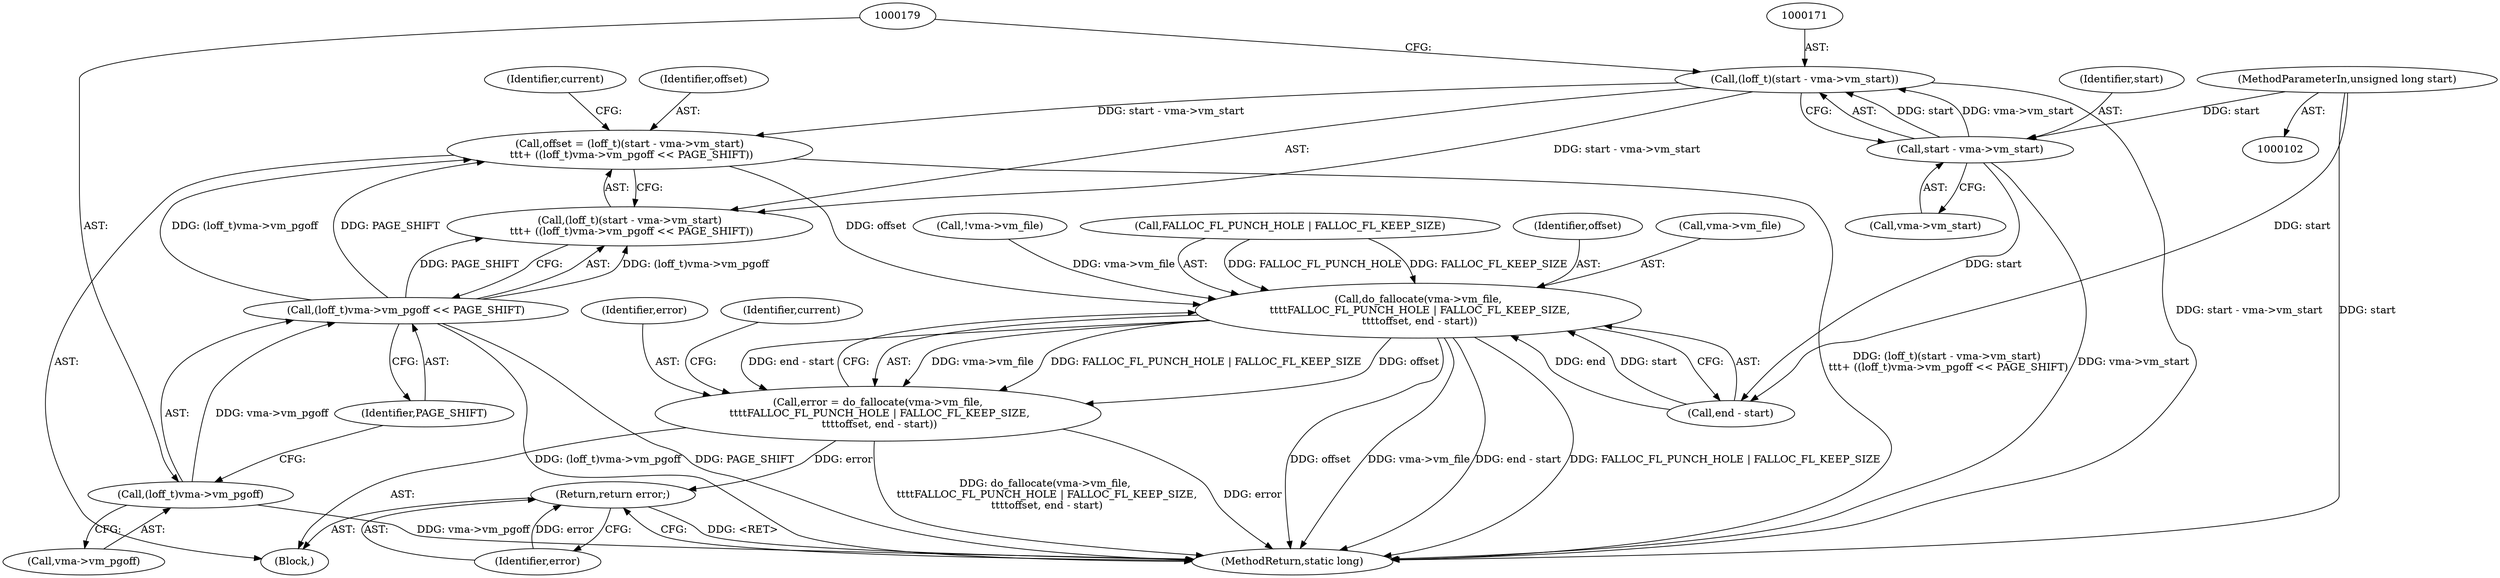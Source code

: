 digraph "1_linux_9ab4233dd08036fe34a89c7dc6f47a8bf2eb29eb@integer" {
"1000167" [label="(Call,offset = (loff_t)(start - vma->vm_start)\n \t\t\t+ ((loff_t)vma->vm_pgoff << PAGE_SHIFT))"];
"1000170" [label="(Call,(loff_t)(start - vma->vm_start))"];
"1000172" [label="(Call,start - vma->vm_start)"];
"1000105" [label="(MethodParameterIn,unsigned long start)"];
"1000177" [label="(Call,(loff_t)vma->vm_pgoff << PAGE_SHIFT)"];
"1000178" [label="(Call,(loff_t)vma->vm_pgoff)"];
"1000193" [label="(Call,do_fallocate(vma->vm_file,\n \t\t\t\tFALLOC_FL_PUNCH_HOLE | FALLOC_FL_KEEP_SIZE,\n \t\t\t\toffset, end - start))"];
"1000191" [label="(Call,error = do_fallocate(vma->vm_file,\n \t\t\t\tFALLOC_FL_PUNCH_HOLE | FALLOC_FL_KEEP_SIZE,\n \t\t\t\toffset, end - start))"];
"1000211" [label="(Return,return error;)"];
"1000177" [label="(Call,(loff_t)vma->vm_pgoff << PAGE_SHIFT)"];
"1000129" [label="(Call,!vma->vm_file)"];
"1000172" [label="(Call,start - vma->vm_start)"];
"1000167" [label="(Call,offset = (loff_t)(start - vma->vm_start)\n \t\t\t+ ((loff_t)vma->vm_pgoff << PAGE_SHIFT))"];
"1000170" [label="(Call,(loff_t)(start - vma->vm_start))"];
"1000192" [label="(Identifier,error)"];
"1000213" [label="(MethodReturn,static long)"];
"1000169" [label="(Call,(loff_t)(start - vma->vm_start)\n \t\t\t+ ((loff_t)vma->vm_pgoff << PAGE_SHIFT))"];
"1000174" [label="(Call,vma->vm_start)"];
"1000188" [label="(Identifier,current)"];
"1000183" [label="(Identifier,PAGE_SHIFT)"];
"1000212" [label="(Identifier,error)"];
"1000168" [label="(Identifier,offset)"];
"1000201" [label="(Call,end - start)"];
"1000197" [label="(Call,FALLOC_FL_PUNCH_HOLE | FALLOC_FL_KEEP_SIZE)"];
"1000173" [label="(Identifier,start)"];
"1000191" [label="(Call,error = do_fallocate(vma->vm_file,\n \t\t\t\tFALLOC_FL_PUNCH_HOLE | FALLOC_FL_KEEP_SIZE,\n \t\t\t\toffset, end - start))"];
"1000200" [label="(Identifier,offset)"];
"1000107" [label="(Block,)"];
"1000178" [label="(Call,(loff_t)vma->vm_pgoff)"];
"1000208" [label="(Identifier,current)"];
"1000180" [label="(Call,vma->vm_pgoff)"];
"1000194" [label="(Call,vma->vm_file)"];
"1000211" [label="(Return,return error;)"];
"1000105" [label="(MethodParameterIn,unsigned long start)"];
"1000193" [label="(Call,do_fallocate(vma->vm_file,\n \t\t\t\tFALLOC_FL_PUNCH_HOLE | FALLOC_FL_KEEP_SIZE,\n \t\t\t\toffset, end - start))"];
"1000167" -> "1000107"  [label="AST: "];
"1000167" -> "1000169"  [label="CFG: "];
"1000168" -> "1000167"  [label="AST: "];
"1000169" -> "1000167"  [label="AST: "];
"1000188" -> "1000167"  [label="CFG: "];
"1000167" -> "1000213"  [label="DDG: (loff_t)(start - vma->vm_start)\n \t\t\t+ ((loff_t)vma->vm_pgoff << PAGE_SHIFT)"];
"1000170" -> "1000167"  [label="DDG: start - vma->vm_start"];
"1000177" -> "1000167"  [label="DDG: (loff_t)vma->vm_pgoff"];
"1000177" -> "1000167"  [label="DDG: PAGE_SHIFT"];
"1000167" -> "1000193"  [label="DDG: offset"];
"1000170" -> "1000169"  [label="AST: "];
"1000170" -> "1000172"  [label="CFG: "];
"1000171" -> "1000170"  [label="AST: "];
"1000172" -> "1000170"  [label="AST: "];
"1000179" -> "1000170"  [label="CFG: "];
"1000170" -> "1000213"  [label="DDG: start - vma->vm_start"];
"1000170" -> "1000169"  [label="DDG: start - vma->vm_start"];
"1000172" -> "1000170"  [label="DDG: start"];
"1000172" -> "1000170"  [label="DDG: vma->vm_start"];
"1000172" -> "1000174"  [label="CFG: "];
"1000173" -> "1000172"  [label="AST: "];
"1000174" -> "1000172"  [label="AST: "];
"1000172" -> "1000213"  [label="DDG: vma->vm_start"];
"1000105" -> "1000172"  [label="DDG: start"];
"1000172" -> "1000201"  [label="DDG: start"];
"1000105" -> "1000102"  [label="AST: "];
"1000105" -> "1000213"  [label="DDG: start"];
"1000105" -> "1000201"  [label="DDG: start"];
"1000177" -> "1000169"  [label="AST: "];
"1000177" -> "1000183"  [label="CFG: "];
"1000178" -> "1000177"  [label="AST: "];
"1000183" -> "1000177"  [label="AST: "];
"1000169" -> "1000177"  [label="CFG: "];
"1000177" -> "1000213"  [label="DDG: (loff_t)vma->vm_pgoff"];
"1000177" -> "1000213"  [label="DDG: PAGE_SHIFT"];
"1000177" -> "1000169"  [label="DDG: (loff_t)vma->vm_pgoff"];
"1000177" -> "1000169"  [label="DDG: PAGE_SHIFT"];
"1000178" -> "1000177"  [label="DDG: vma->vm_pgoff"];
"1000178" -> "1000180"  [label="CFG: "];
"1000179" -> "1000178"  [label="AST: "];
"1000180" -> "1000178"  [label="AST: "];
"1000183" -> "1000178"  [label="CFG: "];
"1000178" -> "1000213"  [label="DDG: vma->vm_pgoff"];
"1000193" -> "1000191"  [label="AST: "];
"1000193" -> "1000201"  [label="CFG: "];
"1000194" -> "1000193"  [label="AST: "];
"1000197" -> "1000193"  [label="AST: "];
"1000200" -> "1000193"  [label="AST: "];
"1000201" -> "1000193"  [label="AST: "];
"1000191" -> "1000193"  [label="CFG: "];
"1000193" -> "1000213"  [label="DDG: offset"];
"1000193" -> "1000213"  [label="DDG: vma->vm_file"];
"1000193" -> "1000213"  [label="DDG: end - start"];
"1000193" -> "1000213"  [label="DDG: FALLOC_FL_PUNCH_HOLE | FALLOC_FL_KEEP_SIZE"];
"1000193" -> "1000191"  [label="DDG: vma->vm_file"];
"1000193" -> "1000191"  [label="DDG: FALLOC_FL_PUNCH_HOLE | FALLOC_FL_KEEP_SIZE"];
"1000193" -> "1000191"  [label="DDG: offset"];
"1000193" -> "1000191"  [label="DDG: end - start"];
"1000129" -> "1000193"  [label="DDG: vma->vm_file"];
"1000197" -> "1000193"  [label="DDG: FALLOC_FL_PUNCH_HOLE"];
"1000197" -> "1000193"  [label="DDG: FALLOC_FL_KEEP_SIZE"];
"1000201" -> "1000193"  [label="DDG: end"];
"1000201" -> "1000193"  [label="DDG: start"];
"1000191" -> "1000107"  [label="AST: "];
"1000192" -> "1000191"  [label="AST: "];
"1000208" -> "1000191"  [label="CFG: "];
"1000191" -> "1000213"  [label="DDG: do_fallocate(vma->vm_file,\n \t\t\t\tFALLOC_FL_PUNCH_HOLE | FALLOC_FL_KEEP_SIZE,\n \t\t\t\toffset, end - start)"];
"1000191" -> "1000213"  [label="DDG: error"];
"1000191" -> "1000211"  [label="DDG: error"];
"1000211" -> "1000107"  [label="AST: "];
"1000211" -> "1000212"  [label="CFG: "];
"1000212" -> "1000211"  [label="AST: "];
"1000213" -> "1000211"  [label="CFG: "];
"1000211" -> "1000213"  [label="DDG: <RET>"];
"1000212" -> "1000211"  [label="DDG: error"];
}
